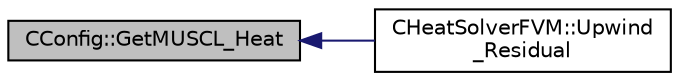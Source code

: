 digraph "CConfig::GetMUSCL_Heat"
{
  edge [fontname="Helvetica",fontsize="10",labelfontname="Helvetica",labelfontsize="10"];
  node [fontname="Helvetica",fontsize="10",shape=record];
  rankdir="LR";
  Node8362 [label="CConfig::GetMUSCL_Heat",height=0.2,width=0.4,color="black", fillcolor="grey75", style="filled", fontcolor="black"];
  Node8362 -> Node8363 [dir="back",color="midnightblue",fontsize="10",style="solid",fontname="Helvetica"];
  Node8363 [label="CHeatSolverFVM::Upwind\l_Residual",height=0.2,width=0.4,color="black", fillcolor="white", style="filled",URL="$class_c_heat_solver_f_v_m.html#a0f7725503632a6917537b6674d1d9e58",tooltip="Compute the spatial integration using a upwind scheme. "];
}
